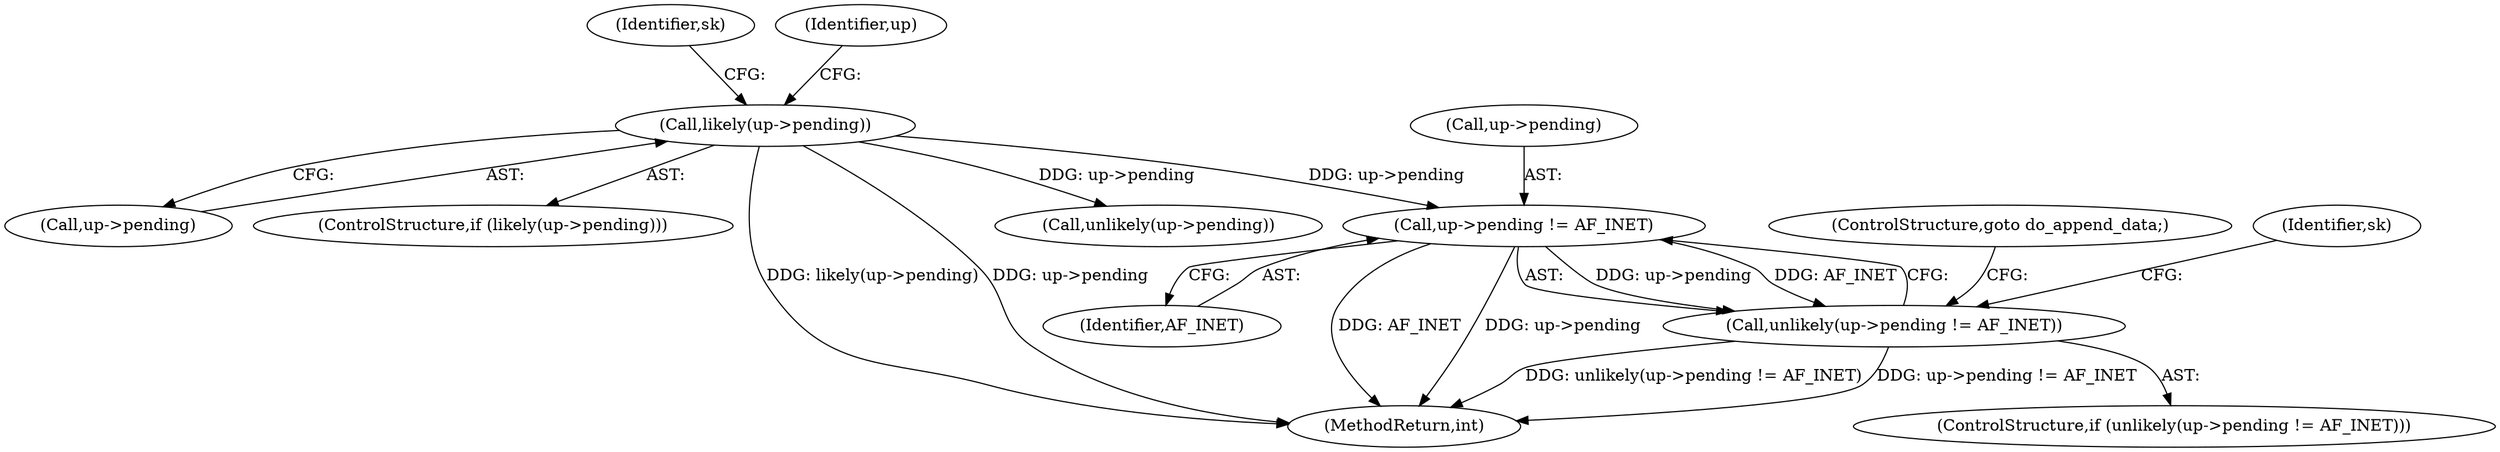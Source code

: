 digraph "0_linux_f6d8bd051c391c1c0458a30b2a7abcd939329259_32@pointer" {
"1000217" [label="(Call,up->pending != AF_INET)"];
"1000210" [label="(Call,likely(up->pending))"];
"1000216" [label="(Call,unlikely(up->pending != AF_INET))"];
"1000230" [label="(Identifier,sk)"];
"1000211" [label="(Call,up->pending)"];
"1000215" [label="(ControlStructure,if (unlikely(up->pending != AF_INET)))"];
"1000217" [label="(Call,up->pending != AF_INET)"];
"1000228" [label="(ControlStructure,goto do_append_data;)"];
"1000218" [label="(Call,up->pending)"];
"1000210" [label="(Call,likely(up->pending))"];
"1000209" [label="(ControlStructure,if (likely(up->pending)))"];
"1000224" [label="(Identifier,sk)"];
"1000221" [label="(Identifier,AF_INET)"];
"1000219" [label="(Identifier,up)"];
"1000850" [label="(MethodReturn,int)"];
"1000216" [label="(Call,unlikely(up->pending != AF_INET))"];
"1000685" [label="(Call,unlikely(up->pending))"];
"1000217" -> "1000216"  [label="AST: "];
"1000217" -> "1000221"  [label="CFG: "];
"1000218" -> "1000217"  [label="AST: "];
"1000221" -> "1000217"  [label="AST: "];
"1000216" -> "1000217"  [label="CFG: "];
"1000217" -> "1000850"  [label="DDG: AF_INET"];
"1000217" -> "1000850"  [label="DDG: up->pending"];
"1000217" -> "1000216"  [label="DDG: up->pending"];
"1000217" -> "1000216"  [label="DDG: AF_INET"];
"1000210" -> "1000217"  [label="DDG: up->pending"];
"1000210" -> "1000209"  [label="AST: "];
"1000210" -> "1000211"  [label="CFG: "];
"1000211" -> "1000210"  [label="AST: "];
"1000219" -> "1000210"  [label="CFG: "];
"1000230" -> "1000210"  [label="CFG: "];
"1000210" -> "1000850"  [label="DDG: likely(up->pending)"];
"1000210" -> "1000850"  [label="DDG: up->pending"];
"1000210" -> "1000685"  [label="DDG: up->pending"];
"1000216" -> "1000215"  [label="AST: "];
"1000224" -> "1000216"  [label="CFG: "];
"1000228" -> "1000216"  [label="CFG: "];
"1000216" -> "1000850"  [label="DDG: unlikely(up->pending != AF_INET)"];
"1000216" -> "1000850"  [label="DDG: up->pending != AF_INET"];
}
